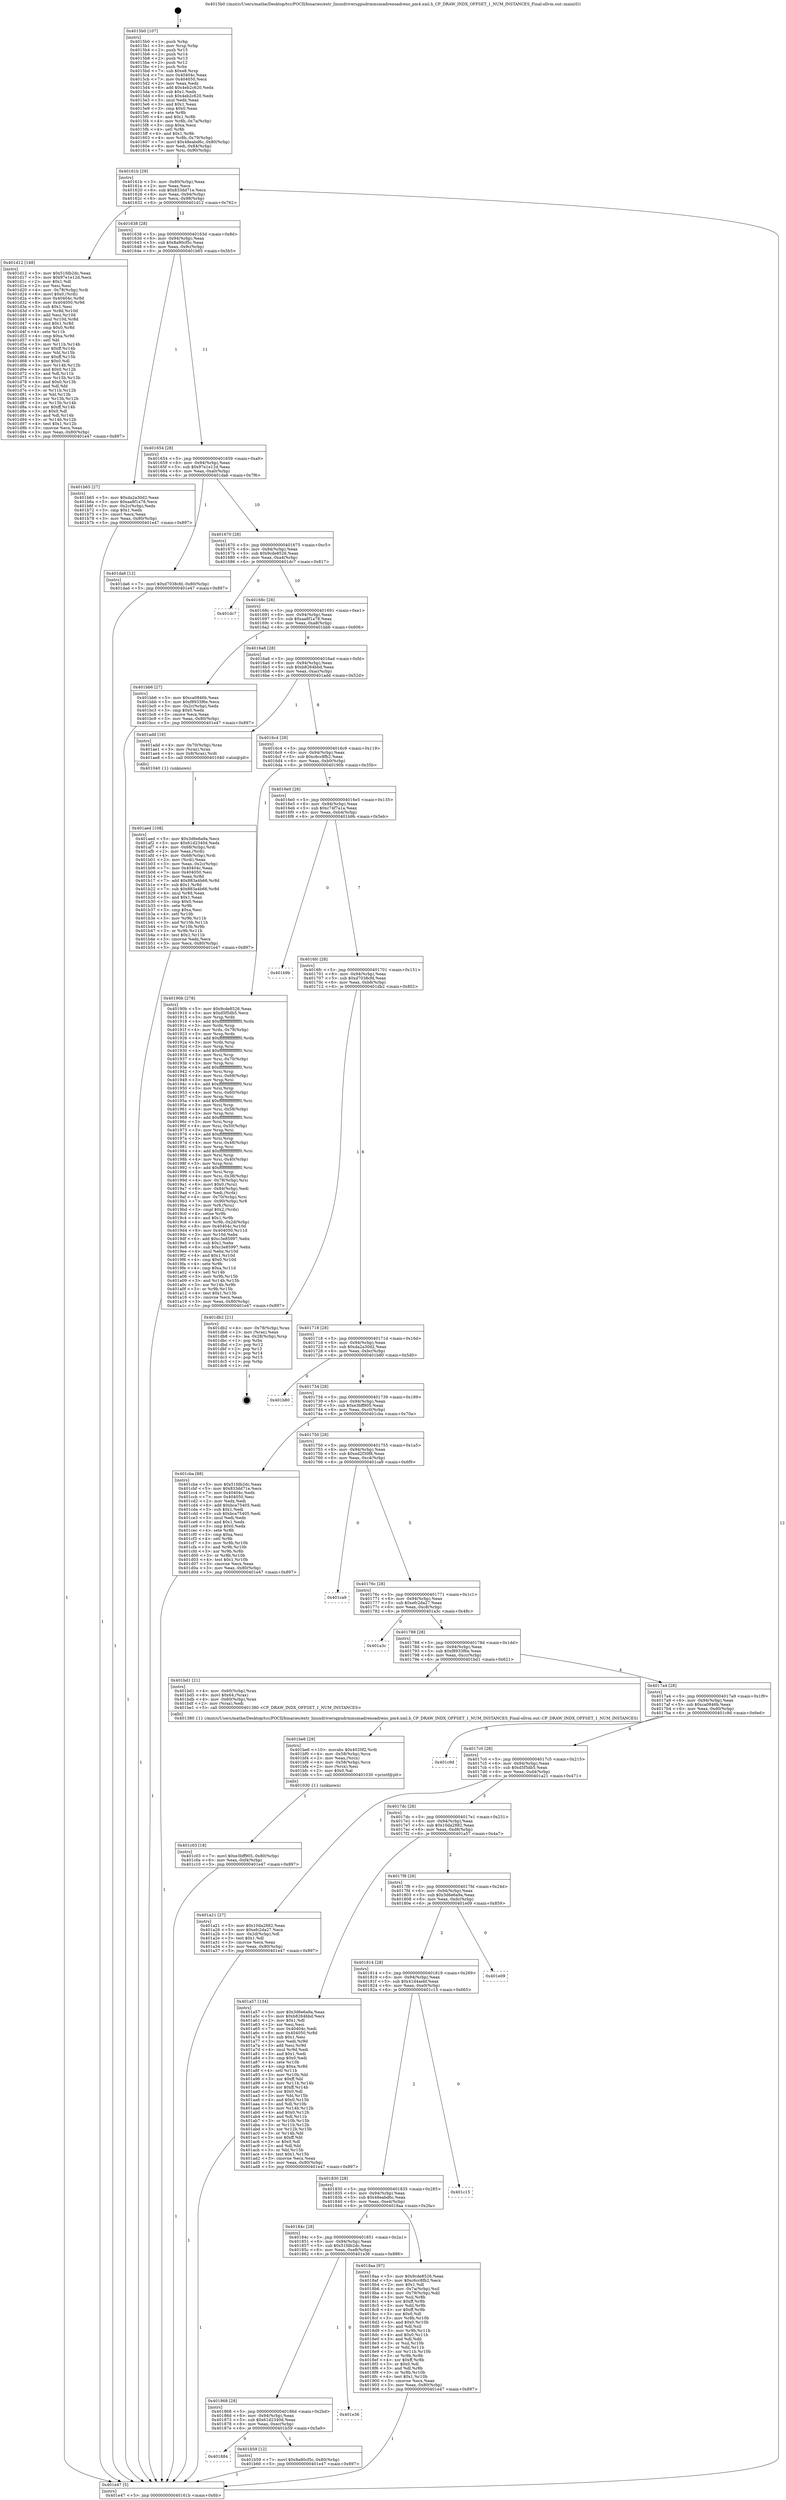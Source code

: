 digraph "0x4015b0" {
  label = "0x4015b0 (/mnt/c/Users/mathe/Desktop/tcc/POCII/binaries/extr_linuxdriversgpudrmmsmadrenoadreno_pm4.xml.h_CP_DRAW_INDX_OFFSET_1_NUM_INSTANCES_Final-ollvm.out::main(0))"
  labelloc = "t"
  node[shape=record]

  Entry [label="",width=0.3,height=0.3,shape=circle,fillcolor=black,style=filled]
  "0x40161b" [label="{
     0x40161b [29]\l
     | [instrs]\l
     &nbsp;&nbsp;0x40161b \<+3\>: mov -0x80(%rbp),%eax\l
     &nbsp;&nbsp;0x40161e \<+2\>: mov %eax,%ecx\l
     &nbsp;&nbsp;0x401620 \<+6\>: sub $0x833dd71e,%ecx\l
     &nbsp;&nbsp;0x401626 \<+6\>: mov %eax,-0x94(%rbp)\l
     &nbsp;&nbsp;0x40162c \<+6\>: mov %ecx,-0x98(%rbp)\l
     &nbsp;&nbsp;0x401632 \<+6\>: je 0000000000401d12 \<main+0x762\>\l
  }"]
  "0x401d12" [label="{
     0x401d12 [148]\l
     | [instrs]\l
     &nbsp;&nbsp;0x401d12 \<+5\>: mov $0x51fdb2dc,%eax\l
     &nbsp;&nbsp;0x401d17 \<+5\>: mov $0x97e1e12d,%ecx\l
     &nbsp;&nbsp;0x401d1c \<+2\>: mov $0x1,%dl\l
     &nbsp;&nbsp;0x401d1e \<+2\>: xor %esi,%esi\l
     &nbsp;&nbsp;0x401d20 \<+4\>: mov -0x78(%rbp),%rdi\l
     &nbsp;&nbsp;0x401d24 \<+6\>: movl $0x0,(%rdi)\l
     &nbsp;&nbsp;0x401d2a \<+8\>: mov 0x40404c,%r8d\l
     &nbsp;&nbsp;0x401d32 \<+8\>: mov 0x404050,%r9d\l
     &nbsp;&nbsp;0x401d3a \<+3\>: sub $0x1,%esi\l
     &nbsp;&nbsp;0x401d3d \<+3\>: mov %r8d,%r10d\l
     &nbsp;&nbsp;0x401d40 \<+3\>: add %esi,%r10d\l
     &nbsp;&nbsp;0x401d43 \<+4\>: imul %r10d,%r8d\l
     &nbsp;&nbsp;0x401d47 \<+4\>: and $0x1,%r8d\l
     &nbsp;&nbsp;0x401d4b \<+4\>: cmp $0x0,%r8d\l
     &nbsp;&nbsp;0x401d4f \<+4\>: sete %r11b\l
     &nbsp;&nbsp;0x401d53 \<+4\>: cmp $0xa,%r9d\l
     &nbsp;&nbsp;0x401d57 \<+3\>: setl %bl\l
     &nbsp;&nbsp;0x401d5a \<+3\>: mov %r11b,%r14b\l
     &nbsp;&nbsp;0x401d5d \<+4\>: xor $0xff,%r14b\l
     &nbsp;&nbsp;0x401d61 \<+3\>: mov %bl,%r15b\l
     &nbsp;&nbsp;0x401d64 \<+4\>: xor $0xff,%r15b\l
     &nbsp;&nbsp;0x401d68 \<+3\>: xor $0x0,%dl\l
     &nbsp;&nbsp;0x401d6b \<+3\>: mov %r14b,%r12b\l
     &nbsp;&nbsp;0x401d6e \<+4\>: and $0x0,%r12b\l
     &nbsp;&nbsp;0x401d72 \<+3\>: and %dl,%r11b\l
     &nbsp;&nbsp;0x401d75 \<+3\>: mov %r15b,%r13b\l
     &nbsp;&nbsp;0x401d78 \<+4\>: and $0x0,%r13b\l
     &nbsp;&nbsp;0x401d7c \<+2\>: and %dl,%bl\l
     &nbsp;&nbsp;0x401d7e \<+3\>: or %r11b,%r12b\l
     &nbsp;&nbsp;0x401d81 \<+3\>: or %bl,%r13b\l
     &nbsp;&nbsp;0x401d84 \<+3\>: xor %r13b,%r12b\l
     &nbsp;&nbsp;0x401d87 \<+3\>: or %r15b,%r14b\l
     &nbsp;&nbsp;0x401d8a \<+4\>: xor $0xff,%r14b\l
     &nbsp;&nbsp;0x401d8e \<+3\>: or $0x0,%dl\l
     &nbsp;&nbsp;0x401d91 \<+3\>: and %dl,%r14b\l
     &nbsp;&nbsp;0x401d94 \<+3\>: or %r14b,%r12b\l
     &nbsp;&nbsp;0x401d97 \<+4\>: test $0x1,%r12b\l
     &nbsp;&nbsp;0x401d9b \<+3\>: cmovne %ecx,%eax\l
     &nbsp;&nbsp;0x401d9e \<+3\>: mov %eax,-0x80(%rbp)\l
     &nbsp;&nbsp;0x401da1 \<+5\>: jmp 0000000000401e47 \<main+0x897\>\l
  }"]
  "0x401638" [label="{
     0x401638 [28]\l
     | [instrs]\l
     &nbsp;&nbsp;0x401638 \<+5\>: jmp 000000000040163d \<main+0x8d\>\l
     &nbsp;&nbsp;0x40163d \<+6\>: mov -0x94(%rbp),%eax\l
     &nbsp;&nbsp;0x401643 \<+5\>: sub $0x8a90cf5c,%eax\l
     &nbsp;&nbsp;0x401648 \<+6\>: mov %eax,-0x9c(%rbp)\l
     &nbsp;&nbsp;0x40164e \<+6\>: je 0000000000401b65 \<main+0x5b5\>\l
  }"]
  Exit [label="",width=0.3,height=0.3,shape=circle,fillcolor=black,style=filled,peripheries=2]
  "0x401b65" [label="{
     0x401b65 [27]\l
     | [instrs]\l
     &nbsp;&nbsp;0x401b65 \<+5\>: mov $0xda2a30d2,%eax\l
     &nbsp;&nbsp;0x401b6a \<+5\>: mov $0xaa8f1a78,%ecx\l
     &nbsp;&nbsp;0x401b6f \<+3\>: mov -0x2c(%rbp),%edx\l
     &nbsp;&nbsp;0x401b72 \<+3\>: cmp $0x1,%edx\l
     &nbsp;&nbsp;0x401b75 \<+3\>: cmovl %ecx,%eax\l
     &nbsp;&nbsp;0x401b78 \<+3\>: mov %eax,-0x80(%rbp)\l
     &nbsp;&nbsp;0x401b7b \<+5\>: jmp 0000000000401e47 \<main+0x897\>\l
  }"]
  "0x401654" [label="{
     0x401654 [28]\l
     | [instrs]\l
     &nbsp;&nbsp;0x401654 \<+5\>: jmp 0000000000401659 \<main+0xa9\>\l
     &nbsp;&nbsp;0x401659 \<+6\>: mov -0x94(%rbp),%eax\l
     &nbsp;&nbsp;0x40165f \<+5\>: sub $0x97e1e12d,%eax\l
     &nbsp;&nbsp;0x401664 \<+6\>: mov %eax,-0xa0(%rbp)\l
     &nbsp;&nbsp;0x40166a \<+6\>: je 0000000000401da6 \<main+0x7f6\>\l
  }"]
  "0x401c03" [label="{
     0x401c03 [18]\l
     | [instrs]\l
     &nbsp;&nbsp;0x401c03 \<+7\>: movl $0xe3bff905,-0x80(%rbp)\l
     &nbsp;&nbsp;0x401c0a \<+6\>: mov %eax,-0xf4(%rbp)\l
     &nbsp;&nbsp;0x401c10 \<+5\>: jmp 0000000000401e47 \<main+0x897\>\l
  }"]
  "0x401da6" [label="{
     0x401da6 [12]\l
     | [instrs]\l
     &nbsp;&nbsp;0x401da6 \<+7\>: movl $0xd7038cfd,-0x80(%rbp)\l
     &nbsp;&nbsp;0x401dad \<+5\>: jmp 0000000000401e47 \<main+0x897\>\l
  }"]
  "0x401670" [label="{
     0x401670 [28]\l
     | [instrs]\l
     &nbsp;&nbsp;0x401670 \<+5\>: jmp 0000000000401675 \<main+0xc5\>\l
     &nbsp;&nbsp;0x401675 \<+6\>: mov -0x94(%rbp),%eax\l
     &nbsp;&nbsp;0x40167b \<+5\>: sub $0x9cde8526,%eax\l
     &nbsp;&nbsp;0x401680 \<+6\>: mov %eax,-0xa4(%rbp)\l
     &nbsp;&nbsp;0x401686 \<+6\>: je 0000000000401dc7 \<main+0x817\>\l
  }"]
  "0x401be6" [label="{
     0x401be6 [29]\l
     | [instrs]\l
     &nbsp;&nbsp;0x401be6 \<+10\>: movabs $0x4020f2,%rdi\l
     &nbsp;&nbsp;0x401bf0 \<+4\>: mov -0x58(%rbp),%rcx\l
     &nbsp;&nbsp;0x401bf4 \<+2\>: mov %eax,(%rcx)\l
     &nbsp;&nbsp;0x401bf6 \<+4\>: mov -0x58(%rbp),%rcx\l
     &nbsp;&nbsp;0x401bfa \<+2\>: mov (%rcx),%esi\l
     &nbsp;&nbsp;0x401bfc \<+2\>: mov $0x0,%al\l
     &nbsp;&nbsp;0x401bfe \<+5\>: call 0000000000401030 \<printf@plt\>\l
     | [calls]\l
     &nbsp;&nbsp;0x401030 \{1\} (unknown)\l
  }"]
  "0x401dc7" [label="{
     0x401dc7\l
  }", style=dashed]
  "0x40168c" [label="{
     0x40168c [28]\l
     | [instrs]\l
     &nbsp;&nbsp;0x40168c \<+5\>: jmp 0000000000401691 \<main+0xe1\>\l
     &nbsp;&nbsp;0x401691 \<+6\>: mov -0x94(%rbp),%eax\l
     &nbsp;&nbsp;0x401697 \<+5\>: sub $0xaa8f1a78,%eax\l
     &nbsp;&nbsp;0x40169c \<+6\>: mov %eax,-0xa8(%rbp)\l
     &nbsp;&nbsp;0x4016a2 \<+6\>: je 0000000000401bb6 \<main+0x606\>\l
  }"]
  "0x401884" [label="{
     0x401884\l
  }", style=dashed]
  "0x401bb6" [label="{
     0x401bb6 [27]\l
     | [instrs]\l
     &nbsp;&nbsp;0x401bb6 \<+5\>: mov $0xca0846b,%eax\l
     &nbsp;&nbsp;0x401bbb \<+5\>: mov $0xf8933f6e,%ecx\l
     &nbsp;&nbsp;0x401bc0 \<+3\>: mov -0x2c(%rbp),%edx\l
     &nbsp;&nbsp;0x401bc3 \<+3\>: cmp $0x0,%edx\l
     &nbsp;&nbsp;0x401bc6 \<+3\>: cmove %ecx,%eax\l
     &nbsp;&nbsp;0x401bc9 \<+3\>: mov %eax,-0x80(%rbp)\l
     &nbsp;&nbsp;0x401bcc \<+5\>: jmp 0000000000401e47 \<main+0x897\>\l
  }"]
  "0x4016a8" [label="{
     0x4016a8 [28]\l
     | [instrs]\l
     &nbsp;&nbsp;0x4016a8 \<+5\>: jmp 00000000004016ad \<main+0xfd\>\l
     &nbsp;&nbsp;0x4016ad \<+6\>: mov -0x94(%rbp),%eax\l
     &nbsp;&nbsp;0x4016b3 \<+5\>: sub $0xb8264bbd,%eax\l
     &nbsp;&nbsp;0x4016b8 \<+6\>: mov %eax,-0xac(%rbp)\l
     &nbsp;&nbsp;0x4016be \<+6\>: je 0000000000401add \<main+0x52d\>\l
  }"]
  "0x401b59" [label="{
     0x401b59 [12]\l
     | [instrs]\l
     &nbsp;&nbsp;0x401b59 \<+7\>: movl $0x8a90cf5c,-0x80(%rbp)\l
     &nbsp;&nbsp;0x401b60 \<+5\>: jmp 0000000000401e47 \<main+0x897\>\l
  }"]
  "0x401add" [label="{
     0x401add [16]\l
     | [instrs]\l
     &nbsp;&nbsp;0x401add \<+4\>: mov -0x70(%rbp),%rax\l
     &nbsp;&nbsp;0x401ae1 \<+3\>: mov (%rax),%rax\l
     &nbsp;&nbsp;0x401ae4 \<+4\>: mov 0x8(%rax),%rdi\l
     &nbsp;&nbsp;0x401ae8 \<+5\>: call 0000000000401040 \<atoi@plt\>\l
     | [calls]\l
     &nbsp;&nbsp;0x401040 \{1\} (unknown)\l
  }"]
  "0x4016c4" [label="{
     0x4016c4 [28]\l
     | [instrs]\l
     &nbsp;&nbsp;0x4016c4 \<+5\>: jmp 00000000004016c9 \<main+0x119\>\l
     &nbsp;&nbsp;0x4016c9 \<+6\>: mov -0x94(%rbp),%eax\l
     &nbsp;&nbsp;0x4016cf \<+5\>: sub $0xc6cc8fb2,%eax\l
     &nbsp;&nbsp;0x4016d4 \<+6\>: mov %eax,-0xb0(%rbp)\l
     &nbsp;&nbsp;0x4016da \<+6\>: je 000000000040190b \<main+0x35b\>\l
  }"]
  "0x401868" [label="{
     0x401868 [28]\l
     | [instrs]\l
     &nbsp;&nbsp;0x401868 \<+5\>: jmp 000000000040186d \<main+0x2bd\>\l
     &nbsp;&nbsp;0x40186d \<+6\>: mov -0x94(%rbp),%eax\l
     &nbsp;&nbsp;0x401873 \<+5\>: sub $0x61d2340d,%eax\l
     &nbsp;&nbsp;0x401878 \<+6\>: mov %eax,-0xec(%rbp)\l
     &nbsp;&nbsp;0x40187e \<+6\>: je 0000000000401b59 \<main+0x5a9\>\l
  }"]
  "0x40190b" [label="{
     0x40190b [278]\l
     | [instrs]\l
     &nbsp;&nbsp;0x40190b \<+5\>: mov $0x9cde8526,%eax\l
     &nbsp;&nbsp;0x401910 \<+5\>: mov $0xd5f5db5,%ecx\l
     &nbsp;&nbsp;0x401915 \<+3\>: mov %rsp,%rdx\l
     &nbsp;&nbsp;0x401918 \<+4\>: add $0xfffffffffffffff0,%rdx\l
     &nbsp;&nbsp;0x40191c \<+3\>: mov %rdx,%rsp\l
     &nbsp;&nbsp;0x40191f \<+4\>: mov %rdx,-0x78(%rbp)\l
     &nbsp;&nbsp;0x401923 \<+3\>: mov %rsp,%rdx\l
     &nbsp;&nbsp;0x401926 \<+4\>: add $0xfffffffffffffff0,%rdx\l
     &nbsp;&nbsp;0x40192a \<+3\>: mov %rdx,%rsp\l
     &nbsp;&nbsp;0x40192d \<+3\>: mov %rsp,%rsi\l
     &nbsp;&nbsp;0x401930 \<+4\>: add $0xfffffffffffffff0,%rsi\l
     &nbsp;&nbsp;0x401934 \<+3\>: mov %rsi,%rsp\l
     &nbsp;&nbsp;0x401937 \<+4\>: mov %rsi,-0x70(%rbp)\l
     &nbsp;&nbsp;0x40193b \<+3\>: mov %rsp,%rsi\l
     &nbsp;&nbsp;0x40193e \<+4\>: add $0xfffffffffffffff0,%rsi\l
     &nbsp;&nbsp;0x401942 \<+3\>: mov %rsi,%rsp\l
     &nbsp;&nbsp;0x401945 \<+4\>: mov %rsi,-0x68(%rbp)\l
     &nbsp;&nbsp;0x401949 \<+3\>: mov %rsp,%rsi\l
     &nbsp;&nbsp;0x40194c \<+4\>: add $0xfffffffffffffff0,%rsi\l
     &nbsp;&nbsp;0x401950 \<+3\>: mov %rsi,%rsp\l
     &nbsp;&nbsp;0x401953 \<+4\>: mov %rsi,-0x60(%rbp)\l
     &nbsp;&nbsp;0x401957 \<+3\>: mov %rsp,%rsi\l
     &nbsp;&nbsp;0x40195a \<+4\>: add $0xfffffffffffffff0,%rsi\l
     &nbsp;&nbsp;0x40195e \<+3\>: mov %rsi,%rsp\l
     &nbsp;&nbsp;0x401961 \<+4\>: mov %rsi,-0x58(%rbp)\l
     &nbsp;&nbsp;0x401965 \<+3\>: mov %rsp,%rsi\l
     &nbsp;&nbsp;0x401968 \<+4\>: add $0xfffffffffffffff0,%rsi\l
     &nbsp;&nbsp;0x40196c \<+3\>: mov %rsi,%rsp\l
     &nbsp;&nbsp;0x40196f \<+4\>: mov %rsi,-0x50(%rbp)\l
     &nbsp;&nbsp;0x401973 \<+3\>: mov %rsp,%rsi\l
     &nbsp;&nbsp;0x401976 \<+4\>: add $0xfffffffffffffff0,%rsi\l
     &nbsp;&nbsp;0x40197a \<+3\>: mov %rsi,%rsp\l
     &nbsp;&nbsp;0x40197d \<+4\>: mov %rsi,-0x48(%rbp)\l
     &nbsp;&nbsp;0x401981 \<+3\>: mov %rsp,%rsi\l
     &nbsp;&nbsp;0x401984 \<+4\>: add $0xfffffffffffffff0,%rsi\l
     &nbsp;&nbsp;0x401988 \<+3\>: mov %rsi,%rsp\l
     &nbsp;&nbsp;0x40198b \<+4\>: mov %rsi,-0x40(%rbp)\l
     &nbsp;&nbsp;0x40198f \<+3\>: mov %rsp,%rsi\l
     &nbsp;&nbsp;0x401992 \<+4\>: add $0xfffffffffffffff0,%rsi\l
     &nbsp;&nbsp;0x401996 \<+3\>: mov %rsi,%rsp\l
     &nbsp;&nbsp;0x401999 \<+4\>: mov %rsi,-0x38(%rbp)\l
     &nbsp;&nbsp;0x40199d \<+4\>: mov -0x78(%rbp),%rsi\l
     &nbsp;&nbsp;0x4019a1 \<+6\>: movl $0x0,(%rsi)\l
     &nbsp;&nbsp;0x4019a7 \<+6\>: mov -0x84(%rbp),%edi\l
     &nbsp;&nbsp;0x4019ad \<+2\>: mov %edi,(%rdx)\l
     &nbsp;&nbsp;0x4019af \<+4\>: mov -0x70(%rbp),%rsi\l
     &nbsp;&nbsp;0x4019b3 \<+7\>: mov -0x90(%rbp),%r8\l
     &nbsp;&nbsp;0x4019ba \<+3\>: mov %r8,(%rsi)\l
     &nbsp;&nbsp;0x4019bd \<+3\>: cmpl $0x2,(%rdx)\l
     &nbsp;&nbsp;0x4019c0 \<+4\>: setne %r9b\l
     &nbsp;&nbsp;0x4019c4 \<+4\>: and $0x1,%r9b\l
     &nbsp;&nbsp;0x4019c8 \<+4\>: mov %r9b,-0x2d(%rbp)\l
     &nbsp;&nbsp;0x4019cc \<+8\>: mov 0x40404c,%r10d\l
     &nbsp;&nbsp;0x4019d4 \<+8\>: mov 0x404050,%r11d\l
     &nbsp;&nbsp;0x4019dc \<+3\>: mov %r10d,%ebx\l
     &nbsp;&nbsp;0x4019df \<+6\>: add $0xc3e85997,%ebx\l
     &nbsp;&nbsp;0x4019e5 \<+3\>: sub $0x1,%ebx\l
     &nbsp;&nbsp;0x4019e8 \<+6\>: sub $0xc3e85997,%ebx\l
     &nbsp;&nbsp;0x4019ee \<+4\>: imul %ebx,%r10d\l
     &nbsp;&nbsp;0x4019f2 \<+4\>: and $0x1,%r10d\l
     &nbsp;&nbsp;0x4019f6 \<+4\>: cmp $0x0,%r10d\l
     &nbsp;&nbsp;0x4019fa \<+4\>: sete %r9b\l
     &nbsp;&nbsp;0x4019fe \<+4\>: cmp $0xa,%r11d\l
     &nbsp;&nbsp;0x401a02 \<+4\>: setl %r14b\l
     &nbsp;&nbsp;0x401a06 \<+3\>: mov %r9b,%r15b\l
     &nbsp;&nbsp;0x401a09 \<+3\>: and %r14b,%r15b\l
     &nbsp;&nbsp;0x401a0c \<+3\>: xor %r14b,%r9b\l
     &nbsp;&nbsp;0x401a0f \<+3\>: or %r9b,%r15b\l
     &nbsp;&nbsp;0x401a12 \<+4\>: test $0x1,%r15b\l
     &nbsp;&nbsp;0x401a16 \<+3\>: cmovne %ecx,%eax\l
     &nbsp;&nbsp;0x401a19 \<+3\>: mov %eax,-0x80(%rbp)\l
     &nbsp;&nbsp;0x401a1c \<+5\>: jmp 0000000000401e47 \<main+0x897\>\l
  }"]
  "0x4016e0" [label="{
     0x4016e0 [28]\l
     | [instrs]\l
     &nbsp;&nbsp;0x4016e0 \<+5\>: jmp 00000000004016e5 \<main+0x135\>\l
     &nbsp;&nbsp;0x4016e5 \<+6\>: mov -0x94(%rbp),%eax\l
     &nbsp;&nbsp;0x4016eb \<+5\>: sub $0xc74f7a1a,%eax\l
     &nbsp;&nbsp;0x4016f0 \<+6\>: mov %eax,-0xb4(%rbp)\l
     &nbsp;&nbsp;0x4016f6 \<+6\>: je 0000000000401b9b \<main+0x5eb\>\l
  }"]
  "0x401e36" [label="{
     0x401e36\l
  }", style=dashed]
  "0x401b9b" [label="{
     0x401b9b\l
  }", style=dashed]
  "0x4016fc" [label="{
     0x4016fc [28]\l
     | [instrs]\l
     &nbsp;&nbsp;0x4016fc \<+5\>: jmp 0000000000401701 \<main+0x151\>\l
     &nbsp;&nbsp;0x401701 \<+6\>: mov -0x94(%rbp),%eax\l
     &nbsp;&nbsp;0x401707 \<+5\>: sub $0xd7038cfd,%eax\l
     &nbsp;&nbsp;0x40170c \<+6\>: mov %eax,-0xb8(%rbp)\l
     &nbsp;&nbsp;0x401712 \<+6\>: je 0000000000401db2 \<main+0x802\>\l
  }"]
  "0x401aed" [label="{
     0x401aed [108]\l
     | [instrs]\l
     &nbsp;&nbsp;0x401aed \<+5\>: mov $0x3d6e6a9a,%ecx\l
     &nbsp;&nbsp;0x401af2 \<+5\>: mov $0x61d2340d,%edx\l
     &nbsp;&nbsp;0x401af7 \<+4\>: mov -0x68(%rbp),%rdi\l
     &nbsp;&nbsp;0x401afb \<+2\>: mov %eax,(%rdi)\l
     &nbsp;&nbsp;0x401afd \<+4\>: mov -0x68(%rbp),%rdi\l
     &nbsp;&nbsp;0x401b01 \<+2\>: mov (%rdi),%eax\l
     &nbsp;&nbsp;0x401b03 \<+3\>: mov %eax,-0x2c(%rbp)\l
     &nbsp;&nbsp;0x401b06 \<+7\>: mov 0x40404c,%eax\l
     &nbsp;&nbsp;0x401b0d \<+7\>: mov 0x404050,%esi\l
     &nbsp;&nbsp;0x401b14 \<+3\>: mov %eax,%r8d\l
     &nbsp;&nbsp;0x401b17 \<+7\>: add $0x883a4b66,%r8d\l
     &nbsp;&nbsp;0x401b1e \<+4\>: sub $0x1,%r8d\l
     &nbsp;&nbsp;0x401b22 \<+7\>: sub $0x883a4b66,%r8d\l
     &nbsp;&nbsp;0x401b29 \<+4\>: imul %r8d,%eax\l
     &nbsp;&nbsp;0x401b2d \<+3\>: and $0x1,%eax\l
     &nbsp;&nbsp;0x401b30 \<+3\>: cmp $0x0,%eax\l
     &nbsp;&nbsp;0x401b33 \<+4\>: sete %r9b\l
     &nbsp;&nbsp;0x401b37 \<+3\>: cmp $0xa,%esi\l
     &nbsp;&nbsp;0x401b3a \<+4\>: setl %r10b\l
     &nbsp;&nbsp;0x401b3e \<+3\>: mov %r9b,%r11b\l
     &nbsp;&nbsp;0x401b41 \<+3\>: and %r10b,%r11b\l
     &nbsp;&nbsp;0x401b44 \<+3\>: xor %r10b,%r9b\l
     &nbsp;&nbsp;0x401b47 \<+3\>: or %r9b,%r11b\l
     &nbsp;&nbsp;0x401b4a \<+4\>: test $0x1,%r11b\l
     &nbsp;&nbsp;0x401b4e \<+3\>: cmovne %edx,%ecx\l
     &nbsp;&nbsp;0x401b51 \<+3\>: mov %ecx,-0x80(%rbp)\l
     &nbsp;&nbsp;0x401b54 \<+5\>: jmp 0000000000401e47 \<main+0x897\>\l
  }"]
  "0x401db2" [label="{
     0x401db2 [21]\l
     | [instrs]\l
     &nbsp;&nbsp;0x401db2 \<+4\>: mov -0x78(%rbp),%rax\l
     &nbsp;&nbsp;0x401db6 \<+2\>: mov (%rax),%eax\l
     &nbsp;&nbsp;0x401db8 \<+4\>: lea -0x28(%rbp),%rsp\l
     &nbsp;&nbsp;0x401dbc \<+1\>: pop %rbx\l
     &nbsp;&nbsp;0x401dbd \<+2\>: pop %r12\l
     &nbsp;&nbsp;0x401dbf \<+2\>: pop %r13\l
     &nbsp;&nbsp;0x401dc1 \<+2\>: pop %r14\l
     &nbsp;&nbsp;0x401dc3 \<+2\>: pop %r15\l
     &nbsp;&nbsp;0x401dc5 \<+1\>: pop %rbp\l
     &nbsp;&nbsp;0x401dc6 \<+1\>: ret\l
  }"]
  "0x401718" [label="{
     0x401718 [28]\l
     | [instrs]\l
     &nbsp;&nbsp;0x401718 \<+5\>: jmp 000000000040171d \<main+0x16d\>\l
     &nbsp;&nbsp;0x40171d \<+6\>: mov -0x94(%rbp),%eax\l
     &nbsp;&nbsp;0x401723 \<+5\>: sub $0xda2a30d2,%eax\l
     &nbsp;&nbsp;0x401728 \<+6\>: mov %eax,-0xbc(%rbp)\l
     &nbsp;&nbsp;0x40172e \<+6\>: je 0000000000401b80 \<main+0x5d0\>\l
  }"]
  "0x4015b0" [label="{
     0x4015b0 [107]\l
     | [instrs]\l
     &nbsp;&nbsp;0x4015b0 \<+1\>: push %rbp\l
     &nbsp;&nbsp;0x4015b1 \<+3\>: mov %rsp,%rbp\l
     &nbsp;&nbsp;0x4015b4 \<+2\>: push %r15\l
     &nbsp;&nbsp;0x4015b6 \<+2\>: push %r14\l
     &nbsp;&nbsp;0x4015b8 \<+2\>: push %r13\l
     &nbsp;&nbsp;0x4015ba \<+2\>: push %r12\l
     &nbsp;&nbsp;0x4015bc \<+1\>: push %rbx\l
     &nbsp;&nbsp;0x4015bd \<+7\>: sub $0xe8,%rsp\l
     &nbsp;&nbsp;0x4015c4 \<+7\>: mov 0x40404c,%eax\l
     &nbsp;&nbsp;0x4015cb \<+7\>: mov 0x404050,%ecx\l
     &nbsp;&nbsp;0x4015d2 \<+2\>: mov %eax,%edx\l
     &nbsp;&nbsp;0x4015d4 \<+6\>: add $0x4eb2c620,%edx\l
     &nbsp;&nbsp;0x4015da \<+3\>: sub $0x1,%edx\l
     &nbsp;&nbsp;0x4015dd \<+6\>: sub $0x4eb2c620,%edx\l
     &nbsp;&nbsp;0x4015e3 \<+3\>: imul %edx,%eax\l
     &nbsp;&nbsp;0x4015e6 \<+3\>: and $0x1,%eax\l
     &nbsp;&nbsp;0x4015e9 \<+3\>: cmp $0x0,%eax\l
     &nbsp;&nbsp;0x4015ec \<+4\>: sete %r8b\l
     &nbsp;&nbsp;0x4015f0 \<+4\>: and $0x1,%r8b\l
     &nbsp;&nbsp;0x4015f4 \<+4\>: mov %r8b,-0x7a(%rbp)\l
     &nbsp;&nbsp;0x4015f8 \<+3\>: cmp $0xa,%ecx\l
     &nbsp;&nbsp;0x4015fb \<+4\>: setl %r8b\l
     &nbsp;&nbsp;0x4015ff \<+4\>: and $0x1,%r8b\l
     &nbsp;&nbsp;0x401603 \<+4\>: mov %r8b,-0x79(%rbp)\l
     &nbsp;&nbsp;0x401607 \<+7\>: movl $0x48eabd6c,-0x80(%rbp)\l
     &nbsp;&nbsp;0x40160e \<+6\>: mov %edi,-0x84(%rbp)\l
     &nbsp;&nbsp;0x401614 \<+7\>: mov %rsi,-0x90(%rbp)\l
  }"]
  "0x401b80" [label="{
     0x401b80\l
  }", style=dashed]
  "0x401734" [label="{
     0x401734 [28]\l
     | [instrs]\l
     &nbsp;&nbsp;0x401734 \<+5\>: jmp 0000000000401739 \<main+0x189\>\l
     &nbsp;&nbsp;0x401739 \<+6\>: mov -0x94(%rbp),%eax\l
     &nbsp;&nbsp;0x40173f \<+5\>: sub $0xe3bff905,%eax\l
     &nbsp;&nbsp;0x401744 \<+6\>: mov %eax,-0xc0(%rbp)\l
     &nbsp;&nbsp;0x40174a \<+6\>: je 0000000000401cba \<main+0x70a\>\l
  }"]
  "0x401e47" [label="{
     0x401e47 [5]\l
     | [instrs]\l
     &nbsp;&nbsp;0x401e47 \<+5\>: jmp 000000000040161b \<main+0x6b\>\l
  }"]
  "0x401cba" [label="{
     0x401cba [88]\l
     | [instrs]\l
     &nbsp;&nbsp;0x401cba \<+5\>: mov $0x51fdb2dc,%eax\l
     &nbsp;&nbsp;0x401cbf \<+5\>: mov $0x833dd71e,%ecx\l
     &nbsp;&nbsp;0x401cc4 \<+7\>: mov 0x40404c,%edx\l
     &nbsp;&nbsp;0x401ccb \<+7\>: mov 0x404050,%esi\l
     &nbsp;&nbsp;0x401cd2 \<+2\>: mov %edx,%edi\l
     &nbsp;&nbsp;0x401cd4 \<+6\>: add $0xbca75405,%edi\l
     &nbsp;&nbsp;0x401cda \<+3\>: sub $0x1,%edi\l
     &nbsp;&nbsp;0x401cdd \<+6\>: sub $0xbca75405,%edi\l
     &nbsp;&nbsp;0x401ce3 \<+3\>: imul %edi,%edx\l
     &nbsp;&nbsp;0x401ce6 \<+3\>: and $0x1,%edx\l
     &nbsp;&nbsp;0x401ce9 \<+3\>: cmp $0x0,%edx\l
     &nbsp;&nbsp;0x401cec \<+4\>: sete %r8b\l
     &nbsp;&nbsp;0x401cf0 \<+3\>: cmp $0xa,%esi\l
     &nbsp;&nbsp;0x401cf3 \<+4\>: setl %r9b\l
     &nbsp;&nbsp;0x401cf7 \<+3\>: mov %r8b,%r10b\l
     &nbsp;&nbsp;0x401cfa \<+3\>: and %r9b,%r10b\l
     &nbsp;&nbsp;0x401cfd \<+3\>: xor %r9b,%r8b\l
     &nbsp;&nbsp;0x401d00 \<+3\>: or %r8b,%r10b\l
     &nbsp;&nbsp;0x401d03 \<+4\>: test $0x1,%r10b\l
     &nbsp;&nbsp;0x401d07 \<+3\>: cmovne %ecx,%eax\l
     &nbsp;&nbsp;0x401d0a \<+3\>: mov %eax,-0x80(%rbp)\l
     &nbsp;&nbsp;0x401d0d \<+5\>: jmp 0000000000401e47 \<main+0x897\>\l
  }"]
  "0x401750" [label="{
     0x401750 [28]\l
     | [instrs]\l
     &nbsp;&nbsp;0x401750 \<+5\>: jmp 0000000000401755 \<main+0x1a5\>\l
     &nbsp;&nbsp;0x401755 \<+6\>: mov -0x94(%rbp),%eax\l
     &nbsp;&nbsp;0x40175b \<+5\>: sub $0xed2f30f8,%eax\l
     &nbsp;&nbsp;0x401760 \<+6\>: mov %eax,-0xc4(%rbp)\l
     &nbsp;&nbsp;0x401766 \<+6\>: je 0000000000401ca9 \<main+0x6f9\>\l
  }"]
  "0x40184c" [label="{
     0x40184c [28]\l
     | [instrs]\l
     &nbsp;&nbsp;0x40184c \<+5\>: jmp 0000000000401851 \<main+0x2a1\>\l
     &nbsp;&nbsp;0x401851 \<+6\>: mov -0x94(%rbp),%eax\l
     &nbsp;&nbsp;0x401857 \<+5\>: sub $0x51fdb2dc,%eax\l
     &nbsp;&nbsp;0x40185c \<+6\>: mov %eax,-0xe8(%rbp)\l
     &nbsp;&nbsp;0x401862 \<+6\>: je 0000000000401e36 \<main+0x886\>\l
  }"]
  "0x401ca9" [label="{
     0x401ca9\l
  }", style=dashed]
  "0x40176c" [label="{
     0x40176c [28]\l
     | [instrs]\l
     &nbsp;&nbsp;0x40176c \<+5\>: jmp 0000000000401771 \<main+0x1c1\>\l
     &nbsp;&nbsp;0x401771 \<+6\>: mov -0x94(%rbp),%eax\l
     &nbsp;&nbsp;0x401777 \<+5\>: sub $0xefc2da27,%eax\l
     &nbsp;&nbsp;0x40177c \<+6\>: mov %eax,-0xc8(%rbp)\l
     &nbsp;&nbsp;0x401782 \<+6\>: je 0000000000401a3c \<main+0x48c\>\l
  }"]
  "0x4018aa" [label="{
     0x4018aa [97]\l
     | [instrs]\l
     &nbsp;&nbsp;0x4018aa \<+5\>: mov $0x9cde8526,%eax\l
     &nbsp;&nbsp;0x4018af \<+5\>: mov $0xc6cc8fb2,%ecx\l
     &nbsp;&nbsp;0x4018b4 \<+2\>: mov $0x1,%dl\l
     &nbsp;&nbsp;0x4018b6 \<+4\>: mov -0x7a(%rbp),%sil\l
     &nbsp;&nbsp;0x4018ba \<+4\>: mov -0x79(%rbp),%dil\l
     &nbsp;&nbsp;0x4018be \<+3\>: mov %sil,%r8b\l
     &nbsp;&nbsp;0x4018c1 \<+4\>: xor $0xff,%r8b\l
     &nbsp;&nbsp;0x4018c5 \<+3\>: mov %dil,%r9b\l
     &nbsp;&nbsp;0x4018c8 \<+4\>: xor $0xff,%r9b\l
     &nbsp;&nbsp;0x4018cc \<+3\>: xor $0x0,%dl\l
     &nbsp;&nbsp;0x4018cf \<+3\>: mov %r8b,%r10b\l
     &nbsp;&nbsp;0x4018d2 \<+4\>: and $0x0,%r10b\l
     &nbsp;&nbsp;0x4018d6 \<+3\>: and %dl,%sil\l
     &nbsp;&nbsp;0x4018d9 \<+3\>: mov %r9b,%r11b\l
     &nbsp;&nbsp;0x4018dc \<+4\>: and $0x0,%r11b\l
     &nbsp;&nbsp;0x4018e0 \<+3\>: and %dl,%dil\l
     &nbsp;&nbsp;0x4018e3 \<+3\>: or %sil,%r10b\l
     &nbsp;&nbsp;0x4018e6 \<+3\>: or %dil,%r11b\l
     &nbsp;&nbsp;0x4018e9 \<+3\>: xor %r11b,%r10b\l
     &nbsp;&nbsp;0x4018ec \<+3\>: or %r9b,%r8b\l
     &nbsp;&nbsp;0x4018ef \<+4\>: xor $0xff,%r8b\l
     &nbsp;&nbsp;0x4018f3 \<+3\>: or $0x0,%dl\l
     &nbsp;&nbsp;0x4018f6 \<+3\>: and %dl,%r8b\l
     &nbsp;&nbsp;0x4018f9 \<+3\>: or %r8b,%r10b\l
     &nbsp;&nbsp;0x4018fc \<+4\>: test $0x1,%r10b\l
     &nbsp;&nbsp;0x401900 \<+3\>: cmovne %ecx,%eax\l
     &nbsp;&nbsp;0x401903 \<+3\>: mov %eax,-0x80(%rbp)\l
     &nbsp;&nbsp;0x401906 \<+5\>: jmp 0000000000401e47 \<main+0x897\>\l
  }"]
  "0x401a3c" [label="{
     0x401a3c\l
  }", style=dashed]
  "0x401788" [label="{
     0x401788 [28]\l
     | [instrs]\l
     &nbsp;&nbsp;0x401788 \<+5\>: jmp 000000000040178d \<main+0x1dd\>\l
     &nbsp;&nbsp;0x40178d \<+6\>: mov -0x94(%rbp),%eax\l
     &nbsp;&nbsp;0x401793 \<+5\>: sub $0xf8933f6e,%eax\l
     &nbsp;&nbsp;0x401798 \<+6\>: mov %eax,-0xcc(%rbp)\l
     &nbsp;&nbsp;0x40179e \<+6\>: je 0000000000401bd1 \<main+0x621\>\l
  }"]
  "0x401830" [label="{
     0x401830 [28]\l
     | [instrs]\l
     &nbsp;&nbsp;0x401830 \<+5\>: jmp 0000000000401835 \<main+0x285\>\l
     &nbsp;&nbsp;0x401835 \<+6\>: mov -0x94(%rbp),%eax\l
     &nbsp;&nbsp;0x40183b \<+5\>: sub $0x48eabd6c,%eax\l
     &nbsp;&nbsp;0x401840 \<+6\>: mov %eax,-0xe4(%rbp)\l
     &nbsp;&nbsp;0x401846 \<+6\>: je 00000000004018aa \<main+0x2fa\>\l
  }"]
  "0x401bd1" [label="{
     0x401bd1 [21]\l
     | [instrs]\l
     &nbsp;&nbsp;0x401bd1 \<+4\>: mov -0x60(%rbp),%rax\l
     &nbsp;&nbsp;0x401bd5 \<+6\>: movl $0x64,(%rax)\l
     &nbsp;&nbsp;0x401bdb \<+4\>: mov -0x60(%rbp),%rax\l
     &nbsp;&nbsp;0x401bdf \<+2\>: mov (%rax),%edi\l
     &nbsp;&nbsp;0x401be1 \<+5\>: call 0000000000401380 \<CP_DRAW_INDX_OFFSET_1_NUM_INSTANCES\>\l
     | [calls]\l
     &nbsp;&nbsp;0x401380 \{1\} (/mnt/c/Users/mathe/Desktop/tcc/POCII/binaries/extr_linuxdriversgpudrmmsmadrenoadreno_pm4.xml.h_CP_DRAW_INDX_OFFSET_1_NUM_INSTANCES_Final-ollvm.out::CP_DRAW_INDX_OFFSET_1_NUM_INSTANCES)\l
  }"]
  "0x4017a4" [label="{
     0x4017a4 [28]\l
     | [instrs]\l
     &nbsp;&nbsp;0x4017a4 \<+5\>: jmp 00000000004017a9 \<main+0x1f9\>\l
     &nbsp;&nbsp;0x4017a9 \<+6\>: mov -0x94(%rbp),%eax\l
     &nbsp;&nbsp;0x4017af \<+5\>: sub $0xca0846b,%eax\l
     &nbsp;&nbsp;0x4017b4 \<+6\>: mov %eax,-0xd0(%rbp)\l
     &nbsp;&nbsp;0x4017ba \<+6\>: je 0000000000401c9d \<main+0x6ed\>\l
  }"]
  "0x401c15" [label="{
     0x401c15\l
  }", style=dashed]
  "0x401c9d" [label="{
     0x401c9d\l
  }", style=dashed]
  "0x4017c0" [label="{
     0x4017c0 [28]\l
     | [instrs]\l
     &nbsp;&nbsp;0x4017c0 \<+5\>: jmp 00000000004017c5 \<main+0x215\>\l
     &nbsp;&nbsp;0x4017c5 \<+6\>: mov -0x94(%rbp),%eax\l
     &nbsp;&nbsp;0x4017cb \<+5\>: sub $0xd5f5db5,%eax\l
     &nbsp;&nbsp;0x4017d0 \<+6\>: mov %eax,-0xd4(%rbp)\l
     &nbsp;&nbsp;0x4017d6 \<+6\>: je 0000000000401a21 \<main+0x471\>\l
  }"]
  "0x401814" [label="{
     0x401814 [28]\l
     | [instrs]\l
     &nbsp;&nbsp;0x401814 \<+5\>: jmp 0000000000401819 \<main+0x269\>\l
     &nbsp;&nbsp;0x401819 \<+6\>: mov -0x94(%rbp),%eax\l
     &nbsp;&nbsp;0x40181f \<+5\>: sub $0x41d4aebf,%eax\l
     &nbsp;&nbsp;0x401824 \<+6\>: mov %eax,-0xe0(%rbp)\l
     &nbsp;&nbsp;0x40182a \<+6\>: je 0000000000401c15 \<main+0x665\>\l
  }"]
  "0x401a21" [label="{
     0x401a21 [27]\l
     | [instrs]\l
     &nbsp;&nbsp;0x401a21 \<+5\>: mov $0x10da2882,%eax\l
     &nbsp;&nbsp;0x401a26 \<+5\>: mov $0xefc2da27,%ecx\l
     &nbsp;&nbsp;0x401a2b \<+3\>: mov -0x2d(%rbp),%dl\l
     &nbsp;&nbsp;0x401a2e \<+3\>: test $0x1,%dl\l
     &nbsp;&nbsp;0x401a31 \<+3\>: cmovne %ecx,%eax\l
     &nbsp;&nbsp;0x401a34 \<+3\>: mov %eax,-0x80(%rbp)\l
     &nbsp;&nbsp;0x401a37 \<+5\>: jmp 0000000000401e47 \<main+0x897\>\l
  }"]
  "0x4017dc" [label="{
     0x4017dc [28]\l
     | [instrs]\l
     &nbsp;&nbsp;0x4017dc \<+5\>: jmp 00000000004017e1 \<main+0x231\>\l
     &nbsp;&nbsp;0x4017e1 \<+6\>: mov -0x94(%rbp),%eax\l
     &nbsp;&nbsp;0x4017e7 \<+5\>: sub $0x10da2882,%eax\l
     &nbsp;&nbsp;0x4017ec \<+6\>: mov %eax,-0xd8(%rbp)\l
     &nbsp;&nbsp;0x4017f2 \<+6\>: je 0000000000401a57 \<main+0x4a7\>\l
  }"]
  "0x401e09" [label="{
     0x401e09\l
  }", style=dashed]
  "0x401a57" [label="{
     0x401a57 [134]\l
     | [instrs]\l
     &nbsp;&nbsp;0x401a57 \<+5\>: mov $0x3d6e6a9a,%eax\l
     &nbsp;&nbsp;0x401a5c \<+5\>: mov $0xb8264bbd,%ecx\l
     &nbsp;&nbsp;0x401a61 \<+2\>: mov $0x1,%dl\l
     &nbsp;&nbsp;0x401a63 \<+2\>: xor %esi,%esi\l
     &nbsp;&nbsp;0x401a65 \<+7\>: mov 0x40404c,%edi\l
     &nbsp;&nbsp;0x401a6c \<+8\>: mov 0x404050,%r8d\l
     &nbsp;&nbsp;0x401a74 \<+3\>: sub $0x1,%esi\l
     &nbsp;&nbsp;0x401a77 \<+3\>: mov %edi,%r9d\l
     &nbsp;&nbsp;0x401a7a \<+3\>: add %esi,%r9d\l
     &nbsp;&nbsp;0x401a7d \<+4\>: imul %r9d,%edi\l
     &nbsp;&nbsp;0x401a81 \<+3\>: and $0x1,%edi\l
     &nbsp;&nbsp;0x401a84 \<+3\>: cmp $0x0,%edi\l
     &nbsp;&nbsp;0x401a87 \<+4\>: sete %r10b\l
     &nbsp;&nbsp;0x401a8b \<+4\>: cmp $0xa,%r8d\l
     &nbsp;&nbsp;0x401a8f \<+4\>: setl %r11b\l
     &nbsp;&nbsp;0x401a93 \<+3\>: mov %r10b,%bl\l
     &nbsp;&nbsp;0x401a96 \<+3\>: xor $0xff,%bl\l
     &nbsp;&nbsp;0x401a99 \<+3\>: mov %r11b,%r14b\l
     &nbsp;&nbsp;0x401a9c \<+4\>: xor $0xff,%r14b\l
     &nbsp;&nbsp;0x401aa0 \<+3\>: xor $0x0,%dl\l
     &nbsp;&nbsp;0x401aa3 \<+3\>: mov %bl,%r15b\l
     &nbsp;&nbsp;0x401aa6 \<+4\>: and $0x0,%r15b\l
     &nbsp;&nbsp;0x401aaa \<+3\>: and %dl,%r10b\l
     &nbsp;&nbsp;0x401aad \<+3\>: mov %r14b,%r12b\l
     &nbsp;&nbsp;0x401ab0 \<+4\>: and $0x0,%r12b\l
     &nbsp;&nbsp;0x401ab4 \<+3\>: and %dl,%r11b\l
     &nbsp;&nbsp;0x401ab7 \<+3\>: or %r10b,%r15b\l
     &nbsp;&nbsp;0x401aba \<+3\>: or %r11b,%r12b\l
     &nbsp;&nbsp;0x401abd \<+3\>: xor %r12b,%r15b\l
     &nbsp;&nbsp;0x401ac0 \<+3\>: or %r14b,%bl\l
     &nbsp;&nbsp;0x401ac3 \<+3\>: xor $0xff,%bl\l
     &nbsp;&nbsp;0x401ac6 \<+3\>: or $0x0,%dl\l
     &nbsp;&nbsp;0x401ac9 \<+2\>: and %dl,%bl\l
     &nbsp;&nbsp;0x401acb \<+3\>: or %bl,%r15b\l
     &nbsp;&nbsp;0x401ace \<+4\>: test $0x1,%r15b\l
     &nbsp;&nbsp;0x401ad2 \<+3\>: cmovne %ecx,%eax\l
     &nbsp;&nbsp;0x401ad5 \<+3\>: mov %eax,-0x80(%rbp)\l
     &nbsp;&nbsp;0x401ad8 \<+5\>: jmp 0000000000401e47 \<main+0x897\>\l
  }"]
  "0x4017f8" [label="{
     0x4017f8 [28]\l
     | [instrs]\l
     &nbsp;&nbsp;0x4017f8 \<+5\>: jmp 00000000004017fd \<main+0x24d\>\l
     &nbsp;&nbsp;0x4017fd \<+6\>: mov -0x94(%rbp),%eax\l
     &nbsp;&nbsp;0x401803 \<+5\>: sub $0x3d6e6a9a,%eax\l
     &nbsp;&nbsp;0x401808 \<+6\>: mov %eax,-0xdc(%rbp)\l
     &nbsp;&nbsp;0x40180e \<+6\>: je 0000000000401e09 \<main+0x859\>\l
  }"]
  Entry -> "0x4015b0" [label=" 1"]
  "0x40161b" -> "0x401d12" [label=" 1"]
  "0x40161b" -> "0x401638" [label=" 12"]
  "0x401db2" -> Exit [label=" 1"]
  "0x401638" -> "0x401b65" [label=" 1"]
  "0x401638" -> "0x401654" [label=" 11"]
  "0x401da6" -> "0x401e47" [label=" 1"]
  "0x401654" -> "0x401da6" [label=" 1"]
  "0x401654" -> "0x401670" [label=" 10"]
  "0x401d12" -> "0x401e47" [label=" 1"]
  "0x401670" -> "0x401dc7" [label=" 0"]
  "0x401670" -> "0x40168c" [label=" 10"]
  "0x401cba" -> "0x401e47" [label=" 1"]
  "0x40168c" -> "0x401bb6" [label=" 1"]
  "0x40168c" -> "0x4016a8" [label=" 9"]
  "0x401c03" -> "0x401e47" [label=" 1"]
  "0x4016a8" -> "0x401add" [label=" 1"]
  "0x4016a8" -> "0x4016c4" [label=" 8"]
  "0x401be6" -> "0x401c03" [label=" 1"]
  "0x4016c4" -> "0x40190b" [label=" 1"]
  "0x4016c4" -> "0x4016e0" [label=" 7"]
  "0x401bb6" -> "0x401e47" [label=" 1"]
  "0x4016e0" -> "0x401b9b" [label=" 0"]
  "0x4016e0" -> "0x4016fc" [label=" 7"]
  "0x401b65" -> "0x401e47" [label=" 1"]
  "0x4016fc" -> "0x401db2" [label=" 1"]
  "0x4016fc" -> "0x401718" [label=" 6"]
  "0x401868" -> "0x401884" [label=" 0"]
  "0x401718" -> "0x401b80" [label=" 0"]
  "0x401718" -> "0x401734" [label=" 6"]
  "0x401bd1" -> "0x401be6" [label=" 1"]
  "0x401734" -> "0x401cba" [label=" 1"]
  "0x401734" -> "0x401750" [label=" 5"]
  "0x40184c" -> "0x401868" [label=" 1"]
  "0x401750" -> "0x401ca9" [label=" 0"]
  "0x401750" -> "0x40176c" [label=" 5"]
  "0x40184c" -> "0x401e36" [label=" 0"]
  "0x40176c" -> "0x401a3c" [label=" 0"]
  "0x40176c" -> "0x401788" [label=" 5"]
  "0x401b59" -> "0x401e47" [label=" 1"]
  "0x401788" -> "0x401bd1" [label=" 1"]
  "0x401788" -> "0x4017a4" [label=" 4"]
  "0x401add" -> "0x401aed" [label=" 1"]
  "0x4017a4" -> "0x401c9d" [label=" 0"]
  "0x4017a4" -> "0x4017c0" [label=" 4"]
  "0x401a57" -> "0x401e47" [label=" 1"]
  "0x4017c0" -> "0x401a21" [label=" 1"]
  "0x4017c0" -> "0x4017dc" [label=" 3"]
  "0x40190b" -> "0x401e47" [label=" 1"]
  "0x4017dc" -> "0x401a57" [label=" 1"]
  "0x4017dc" -> "0x4017f8" [label=" 2"]
  "0x401868" -> "0x401b59" [label=" 1"]
  "0x4017f8" -> "0x401e09" [label=" 0"]
  "0x4017f8" -> "0x401814" [label=" 2"]
  "0x401a21" -> "0x401e47" [label=" 1"]
  "0x401814" -> "0x401c15" [label=" 0"]
  "0x401814" -> "0x401830" [label=" 2"]
  "0x401aed" -> "0x401e47" [label=" 1"]
  "0x401830" -> "0x4018aa" [label=" 1"]
  "0x401830" -> "0x40184c" [label=" 1"]
  "0x4018aa" -> "0x401e47" [label=" 1"]
  "0x4015b0" -> "0x40161b" [label=" 1"]
  "0x401e47" -> "0x40161b" [label=" 12"]
}
